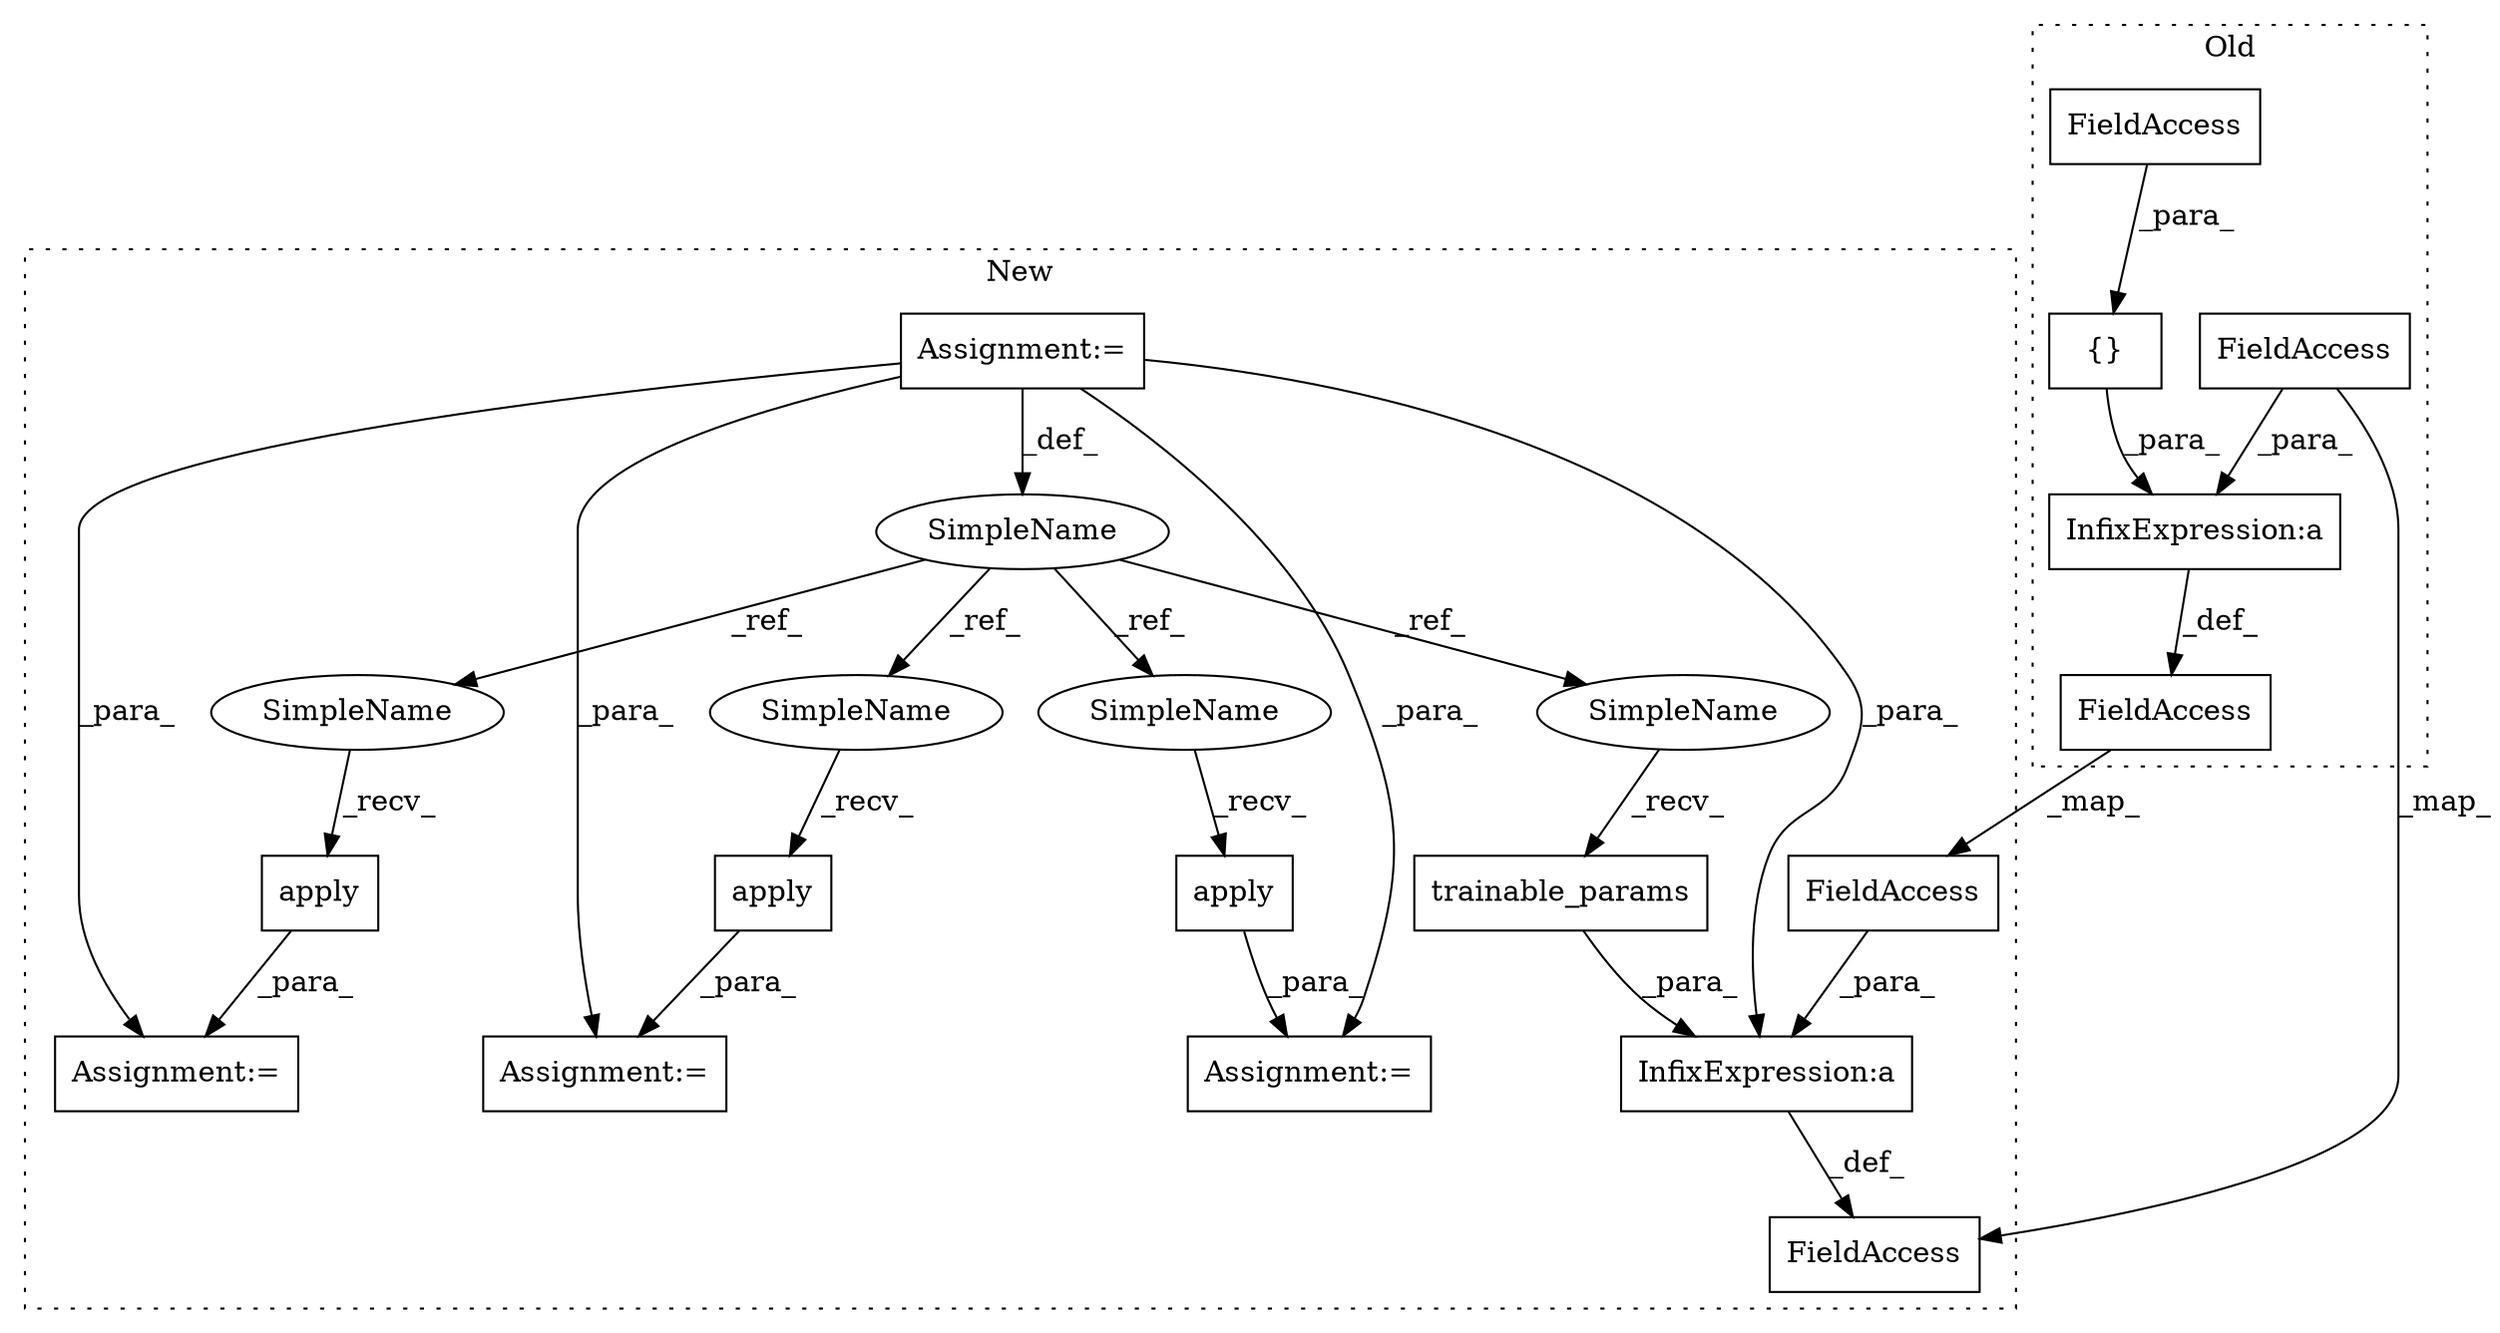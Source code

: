 digraph G {
subgraph cluster0 {
1 [label="{}" a="4" s="7979,7987" l="1,1" shape="box"];
5 [label="InfixExpression:a" a="27" s="7967" l="3" shape="box"];
8 [label="FieldAccess" a="22" s="7980" l="7" shape="box"];
13 [label="FieldAccess" a="22" s="7941" l="12" shape="box"];
15 [label="FieldAccess" a="22" s="7955" l="12" shape="box"];
label = "Old";
style="dotted";
}
subgraph cluster1 {
2 [label="trainable_params" a="32" s="8348" l="18" shape="box"];
3 [label="SimpleName" a="42" s="8054" l="10" shape="ellipse"];
4 [label="apply" a="32" s="8212,8233" l="6,1" shape="box"];
6 [label="InfixExpression:a" a="27" s="8334" l="3" shape="box"];
7 [label="apply" a="32" s="8146,8169" l="6,1" shape="box"];
9 [label="Assignment:=" a="7" s="8200" l="1" shape="box"];
10 [label="apply" a="32" s="8277,8299" l="6,1" shape="box"];
11 [label="Assignment:=" a="7" s="8265" l="1" shape="box"];
12 [label="Assignment:=" a="7" s="8134" l="1" shape="box"];
14 [label="FieldAccess" a="22" s="8322" l="12" shape="box"];
16 [label="FieldAccess" a="22" s="8308" l="12" shape="box"];
17 [label="Assignment:=" a="7" s="8064" l="1" shape="box"];
18 [label="SimpleName" a="42" s="8266" l="10" shape="ellipse"];
19 [label="SimpleName" a="42" s="8337" l="10" shape="ellipse"];
20 [label="SimpleName" a="42" s="8201" l="10" shape="ellipse"];
21 [label="SimpleName" a="42" s="8135" l="10" shape="ellipse"];
label = "New";
style="dotted";
}
1 -> 5 [label="_para_"];
2 -> 6 [label="_para_"];
3 -> 18 [label="_ref_"];
3 -> 20 [label="_ref_"];
3 -> 19 [label="_ref_"];
3 -> 21 [label="_ref_"];
4 -> 9 [label="_para_"];
5 -> 13 [label="_def_"];
6 -> 16 [label="_def_"];
7 -> 12 [label="_para_"];
8 -> 1 [label="_para_"];
10 -> 11 [label="_para_"];
13 -> 14 [label="_map_"];
14 -> 6 [label="_para_"];
15 -> 16 [label="_map_"];
15 -> 5 [label="_para_"];
17 -> 3 [label="_def_"];
17 -> 11 [label="_para_"];
17 -> 12 [label="_para_"];
17 -> 9 [label="_para_"];
17 -> 6 [label="_para_"];
18 -> 10 [label="_recv_"];
19 -> 2 [label="_recv_"];
20 -> 4 [label="_recv_"];
21 -> 7 [label="_recv_"];
}